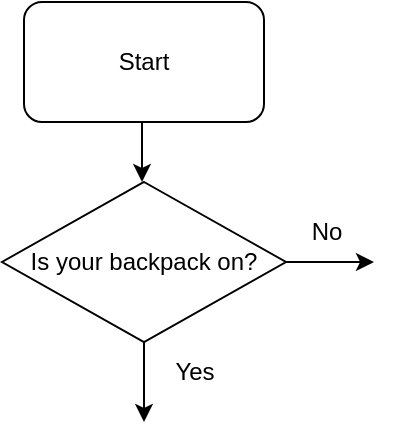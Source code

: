 <mxfile version="22.0.0" type="github">
  <diagram name="Page-1" id="P7MQ8dtkcY30PRVCUUeK">
    <mxGraphModel dx="1434" dy="758" grid="1" gridSize="10" guides="1" tooltips="1" connect="1" arrows="1" fold="1" page="1" pageScale="1" pageWidth="850" pageHeight="1100" math="0" shadow="0">
      <root>
        <mxCell id="0" />
        <mxCell id="1" parent="0" />
        <mxCell id="gQqYrzZvr5Un8KOaiZWR-1" value="Start" style="rounded=1;whiteSpace=wrap;html=1;" parent="1" vertex="1">
          <mxGeometry x="365" y="50" width="120" height="60" as="geometry" />
        </mxCell>
        <mxCell id="gQqYrzZvr5Un8KOaiZWR-2" value="" style="endArrow=classic;html=1;rounded=0;" parent="1" edge="1">
          <mxGeometry width="50" height="50" relative="1" as="geometry">
            <mxPoint x="424" y="110" as="sourcePoint" />
            <mxPoint x="424" y="140" as="targetPoint" />
          </mxGeometry>
        </mxCell>
        <mxCell id="gQqYrzZvr5Un8KOaiZWR-5" style="edgeStyle=orthogonalEdgeStyle;rounded=0;orthogonalLoop=1;jettySize=auto;html=1;" parent="1" source="gQqYrzZvr5Un8KOaiZWR-3" edge="1">
          <mxGeometry relative="1" as="geometry">
            <mxPoint x="540" y="180" as="targetPoint" />
          </mxGeometry>
        </mxCell>
        <mxCell id="gQqYrzZvr5Un8KOaiZWR-10" style="edgeStyle=orthogonalEdgeStyle;rounded=0;orthogonalLoop=1;jettySize=auto;html=1;" parent="1" source="gQqYrzZvr5Un8KOaiZWR-3" edge="1">
          <mxGeometry relative="1" as="geometry">
            <mxPoint x="425" y="260" as="targetPoint" />
          </mxGeometry>
        </mxCell>
        <mxCell id="gQqYrzZvr5Un8KOaiZWR-3" value="Is your backpack on?" style="rhombus;whiteSpace=wrap;html=1;" parent="1" vertex="1">
          <mxGeometry x="354" y="140" width="142" height="80" as="geometry" />
        </mxCell>
        <mxCell id="gQqYrzZvr5Un8KOaiZWR-6" value="No" style="text;html=1;align=center;verticalAlign=middle;resizable=0;points=[];autosize=1;strokeColor=none;fillColor=none;" parent="1" vertex="1">
          <mxGeometry x="496" y="150" width="40" height="30" as="geometry" />
        </mxCell>
        <mxCell id="gQqYrzZvr5Un8KOaiZWR-11" value="Yes" style="text;html=1;align=center;verticalAlign=middle;resizable=0;points=[];autosize=1;strokeColor=none;fillColor=none;" parent="1" vertex="1">
          <mxGeometry x="430" y="220" width="40" height="30" as="geometry" />
        </mxCell>
      </root>
    </mxGraphModel>
  </diagram>
</mxfile>
